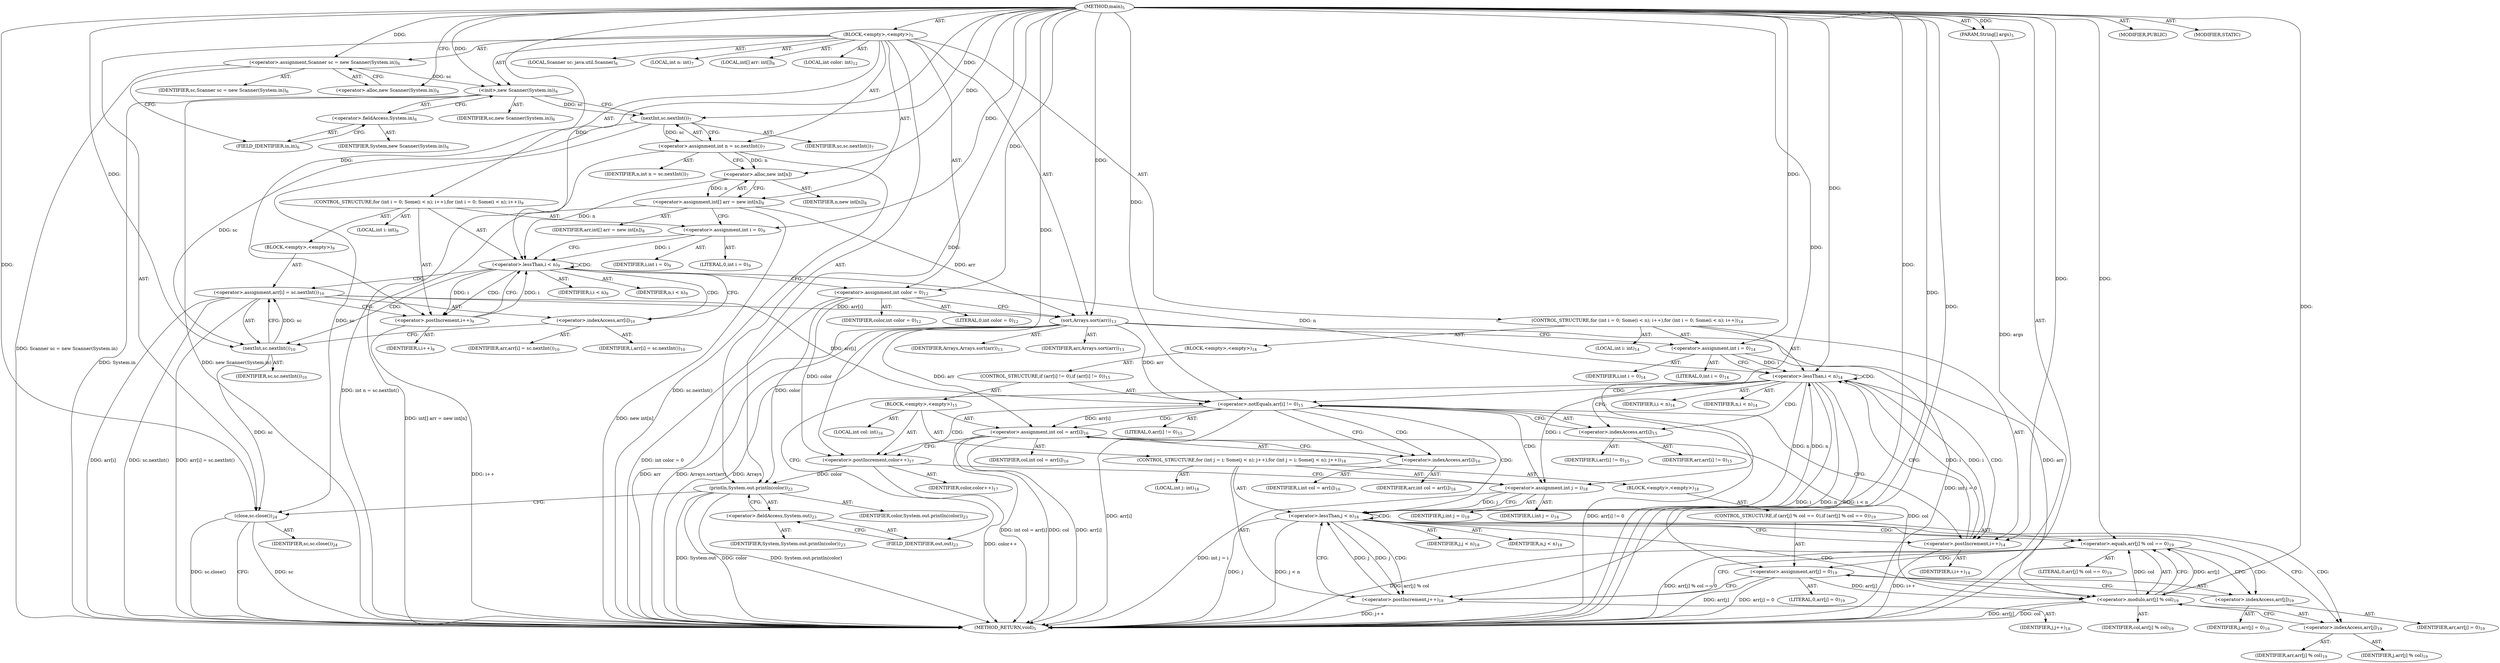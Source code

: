 digraph "main" {  
"19" [label = <(METHOD,main)<SUB>5</SUB>> ]
"20" [label = <(PARAM,String[] args)<SUB>5</SUB>> ]
"21" [label = <(BLOCK,&lt;empty&gt;,&lt;empty&gt;)<SUB>5</SUB>> ]
"4" [label = <(LOCAL,Scanner sc: java.util.Scanner)<SUB>6</SUB>> ]
"22" [label = <(&lt;operator&gt;.assignment,Scanner sc = new Scanner(System.in))<SUB>6</SUB>> ]
"23" [label = <(IDENTIFIER,sc,Scanner sc = new Scanner(System.in))<SUB>6</SUB>> ]
"24" [label = <(&lt;operator&gt;.alloc,new Scanner(System.in))<SUB>6</SUB>> ]
"25" [label = <(&lt;init&gt;,new Scanner(System.in))<SUB>6</SUB>> ]
"3" [label = <(IDENTIFIER,sc,new Scanner(System.in))<SUB>6</SUB>> ]
"26" [label = <(&lt;operator&gt;.fieldAccess,System.in)<SUB>6</SUB>> ]
"27" [label = <(IDENTIFIER,System,new Scanner(System.in))<SUB>6</SUB>> ]
"28" [label = <(FIELD_IDENTIFIER,in,in)<SUB>6</SUB>> ]
"29" [label = <(LOCAL,int n: int)<SUB>7</SUB>> ]
"30" [label = <(&lt;operator&gt;.assignment,int n = sc.nextInt())<SUB>7</SUB>> ]
"31" [label = <(IDENTIFIER,n,int n = sc.nextInt())<SUB>7</SUB>> ]
"32" [label = <(nextInt,sc.nextInt())<SUB>7</SUB>> ]
"33" [label = <(IDENTIFIER,sc,sc.nextInt())<SUB>7</SUB>> ]
"34" [label = <(LOCAL,int[] arr: int[])<SUB>8</SUB>> ]
"35" [label = <(&lt;operator&gt;.assignment,int[] arr = new int[n])<SUB>8</SUB>> ]
"36" [label = <(IDENTIFIER,arr,int[] arr = new int[n])<SUB>8</SUB>> ]
"37" [label = <(&lt;operator&gt;.alloc,new int[n])> ]
"38" [label = <(IDENTIFIER,n,new int[n])<SUB>8</SUB>> ]
"39" [label = <(CONTROL_STRUCTURE,for (int i = 0; Some(i &lt; n); i++),for (int i = 0; Some(i &lt; n); i++))<SUB>9</SUB>> ]
"40" [label = <(LOCAL,int i: int)<SUB>9</SUB>> ]
"41" [label = <(&lt;operator&gt;.assignment,int i = 0)<SUB>9</SUB>> ]
"42" [label = <(IDENTIFIER,i,int i = 0)<SUB>9</SUB>> ]
"43" [label = <(LITERAL,0,int i = 0)<SUB>9</SUB>> ]
"44" [label = <(&lt;operator&gt;.lessThan,i &lt; n)<SUB>9</SUB>> ]
"45" [label = <(IDENTIFIER,i,i &lt; n)<SUB>9</SUB>> ]
"46" [label = <(IDENTIFIER,n,i &lt; n)<SUB>9</SUB>> ]
"47" [label = <(&lt;operator&gt;.postIncrement,i++)<SUB>9</SUB>> ]
"48" [label = <(IDENTIFIER,i,i++)<SUB>9</SUB>> ]
"49" [label = <(BLOCK,&lt;empty&gt;,&lt;empty&gt;)<SUB>9</SUB>> ]
"50" [label = <(&lt;operator&gt;.assignment,arr[i] = sc.nextInt())<SUB>10</SUB>> ]
"51" [label = <(&lt;operator&gt;.indexAccess,arr[i])<SUB>10</SUB>> ]
"52" [label = <(IDENTIFIER,arr,arr[i] = sc.nextInt())<SUB>10</SUB>> ]
"53" [label = <(IDENTIFIER,i,arr[i] = sc.nextInt())<SUB>10</SUB>> ]
"54" [label = <(nextInt,sc.nextInt())<SUB>10</SUB>> ]
"55" [label = <(IDENTIFIER,sc,sc.nextInt())<SUB>10</SUB>> ]
"56" [label = <(LOCAL,int color: int)<SUB>12</SUB>> ]
"57" [label = <(&lt;operator&gt;.assignment,int color = 0)<SUB>12</SUB>> ]
"58" [label = <(IDENTIFIER,color,int color = 0)<SUB>12</SUB>> ]
"59" [label = <(LITERAL,0,int color = 0)<SUB>12</SUB>> ]
"60" [label = <(sort,Arrays.sort(arr))<SUB>13</SUB>> ]
"61" [label = <(IDENTIFIER,Arrays,Arrays.sort(arr))<SUB>13</SUB>> ]
"62" [label = <(IDENTIFIER,arr,Arrays.sort(arr))<SUB>13</SUB>> ]
"63" [label = <(CONTROL_STRUCTURE,for (int i = 0; Some(i &lt; n); i++),for (int i = 0; Some(i &lt; n); i++))<SUB>14</SUB>> ]
"64" [label = <(LOCAL,int i: int)<SUB>14</SUB>> ]
"65" [label = <(&lt;operator&gt;.assignment,int i = 0)<SUB>14</SUB>> ]
"66" [label = <(IDENTIFIER,i,int i = 0)<SUB>14</SUB>> ]
"67" [label = <(LITERAL,0,int i = 0)<SUB>14</SUB>> ]
"68" [label = <(&lt;operator&gt;.lessThan,i &lt; n)<SUB>14</SUB>> ]
"69" [label = <(IDENTIFIER,i,i &lt; n)<SUB>14</SUB>> ]
"70" [label = <(IDENTIFIER,n,i &lt; n)<SUB>14</SUB>> ]
"71" [label = <(&lt;operator&gt;.postIncrement,i++)<SUB>14</SUB>> ]
"72" [label = <(IDENTIFIER,i,i++)<SUB>14</SUB>> ]
"73" [label = <(BLOCK,&lt;empty&gt;,&lt;empty&gt;)<SUB>14</SUB>> ]
"74" [label = <(CONTROL_STRUCTURE,if (arr[i] != 0),if (arr[i] != 0))<SUB>15</SUB>> ]
"75" [label = <(&lt;operator&gt;.notEquals,arr[i] != 0)<SUB>15</SUB>> ]
"76" [label = <(&lt;operator&gt;.indexAccess,arr[i])<SUB>15</SUB>> ]
"77" [label = <(IDENTIFIER,arr,arr[i] != 0)<SUB>15</SUB>> ]
"78" [label = <(IDENTIFIER,i,arr[i] != 0)<SUB>15</SUB>> ]
"79" [label = <(LITERAL,0,arr[i] != 0)<SUB>15</SUB>> ]
"80" [label = <(BLOCK,&lt;empty&gt;,&lt;empty&gt;)<SUB>15</SUB>> ]
"81" [label = <(LOCAL,int col: int)<SUB>16</SUB>> ]
"82" [label = <(&lt;operator&gt;.assignment,int col = arr[i])<SUB>16</SUB>> ]
"83" [label = <(IDENTIFIER,col,int col = arr[i])<SUB>16</SUB>> ]
"84" [label = <(&lt;operator&gt;.indexAccess,arr[i])<SUB>16</SUB>> ]
"85" [label = <(IDENTIFIER,arr,int col = arr[i])<SUB>16</SUB>> ]
"86" [label = <(IDENTIFIER,i,int col = arr[i])<SUB>16</SUB>> ]
"87" [label = <(&lt;operator&gt;.postIncrement,color++)<SUB>17</SUB>> ]
"88" [label = <(IDENTIFIER,color,color++)<SUB>17</SUB>> ]
"89" [label = <(CONTROL_STRUCTURE,for (int j = i; Some(j &lt; n); j++),for (int j = i; Some(j &lt; n); j++))<SUB>18</SUB>> ]
"90" [label = <(LOCAL,int j: int)<SUB>18</SUB>> ]
"91" [label = <(&lt;operator&gt;.assignment,int j = i)<SUB>18</SUB>> ]
"92" [label = <(IDENTIFIER,j,int j = i)<SUB>18</SUB>> ]
"93" [label = <(IDENTIFIER,i,int j = i)<SUB>18</SUB>> ]
"94" [label = <(&lt;operator&gt;.lessThan,j &lt; n)<SUB>18</SUB>> ]
"95" [label = <(IDENTIFIER,j,j &lt; n)<SUB>18</SUB>> ]
"96" [label = <(IDENTIFIER,n,j &lt; n)<SUB>18</SUB>> ]
"97" [label = <(&lt;operator&gt;.postIncrement,j++)<SUB>18</SUB>> ]
"98" [label = <(IDENTIFIER,j,j++)<SUB>18</SUB>> ]
"99" [label = <(BLOCK,&lt;empty&gt;,&lt;empty&gt;)<SUB>18</SUB>> ]
"100" [label = <(CONTROL_STRUCTURE,if (arr[j] % col == 0),if (arr[j] % col == 0))<SUB>19</SUB>> ]
"101" [label = <(&lt;operator&gt;.equals,arr[j] % col == 0)<SUB>19</SUB>> ]
"102" [label = <(&lt;operator&gt;.modulo,arr[j] % col)<SUB>19</SUB>> ]
"103" [label = <(&lt;operator&gt;.indexAccess,arr[j])<SUB>19</SUB>> ]
"104" [label = <(IDENTIFIER,arr,arr[j] % col)<SUB>19</SUB>> ]
"105" [label = <(IDENTIFIER,j,arr[j] % col)<SUB>19</SUB>> ]
"106" [label = <(IDENTIFIER,col,arr[j] % col)<SUB>19</SUB>> ]
"107" [label = <(LITERAL,0,arr[j] % col == 0)<SUB>19</SUB>> ]
"108" [label = <(&lt;operator&gt;.assignment,arr[j] = 0)<SUB>19</SUB>> ]
"109" [label = <(&lt;operator&gt;.indexAccess,arr[j])<SUB>19</SUB>> ]
"110" [label = <(IDENTIFIER,arr,arr[j] = 0)<SUB>19</SUB>> ]
"111" [label = <(IDENTIFIER,j,arr[j] = 0)<SUB>19</SUB>> ]
"112" [label = <(LITERAL,0,arr[j] = 0)<SUB>19</SUB>> ]
"113" [label = <(println,System.out.println(color))<SUB>23</SUB>> ]
"114" [label = <(&lt;operator&gt;.fieldAccess,System.out)<SUB>23</SUB>> ]
"115" [label = <(IDENTIFIER,System,System.out.println(color))<SUB>23</SUB>> ]
"116" [label = <(FIELD_IDENTIFIER,out,out)<SUB>23</SUB>> ]
"117" [label = <(IDENTIFIER,color,System.out.println(color))<SUB>23</SUB>> ]
"118" [label = <(close,sc.close())<SUB>24</SUB>> ]
"119" [label = <(IDENTIFIER,sc,sc.close())<SUB>24</SUB>> ]
"120" [label = <(MODIFIER,PUBLIC)> ]
"121" [label = <(MODIFIER,STATIC)> ]
"122" [label = <(METHOD_RETURN,void)<SUB>5</SUB>> ]
  "19" -> "20"  [ label = "AST: "] 
  "19" -> "21"  [ label = "AST: "] 
  "19" -> "120"  [ label = "AST: "] 
  "19" -> "121"  [ label = "AST: "] 
  "19" -> "122"  [ label = "AST: "] 
  "21" -> "4"  [ label = "AST: "] 
  "21" -> "22"  [ label = "AST: "] 
  "21" -> "25"  [ label = "AST: "] 
  "21" -> "29"  [ label = "AST: "] 
  "21" -> "30"  [ label = "AST: "] 
  "21" -> "34"  [ label = "AST: "] 
  "21" -> "35"  [ label = "AST: "] 
  "21" -> "39"  [ label = "AST: "] 
  "21" -> "56"  [ label = "AST: "] 
  "21" -> "57"  [ label = "AST: "] 
  "21" -> "60"  [ label = "AST: "] 
  "21" -> "63"  [ label = "AST: "] 
  "21" -> "113"  [ label = "AST: "] 
  "21" -> "118"  [ label = "AST: "] 
  "22" -> "23"  [ label = "AST: "] 
  "22" -> "24"  [ label = "AST: "] 
  "25" -> "3"  [ label = "AST: "] 
  "25" -> "26"  [ label = "AST: "] 
  "26" -> "27"  [ label = "AST: "] 
  "26" -> "28"  [ label = "AST: "] 
  "30" -> "31"  [ label = "AST: "] 
  "30" -> "32"  [ label = "AST: "] 
  "32" -> "33"  [ label = "AST: "] 
  "35" -> "36"  [ label = "AST: "] 
  "35" -> "37"  [ label = "AST: "] 
  "37" -> "38"  [ label = "AST: "] 
  "39" -> "40"  [ label = "AST: "] 
  "39" -> "41"  [ label = "AST: "] 
  "39" -> "44"  [ label = "AST: "] 
  "39" -> "47"  [ label = "AST: "] 
  "39" -> "49"  [ label = "AST: "] 
  "41" -> "42"  [ label = "AST: "] 
  "41" -> "43"  [ label = "AST: "] 
  "44" -> "45"  [ label = "AST: "] 
  "44" -> "46"  [ label = "AST: "] 
  "47" -> "48"  [ label = "AST: "] 
  "49" -> "50"  [ label = "AST: "] 
  "50" -> "51"  [ label = "AST: "] 
  "50" -> "54"  [ label = "AST: "] 
  "51" -> "52"  [ label = "AST: "] 
  "51" -> "53"  [ label = "AST: "] 
  "54" -> "55"  [ label = "AST: "] 
  "57" -> "58"  [ label = "AST: "] 
  "57" -> "59"  [ label = "AST: "] 
  "60" -> "61"  [ label = "AST: "] 
  "60" -> "62"  [ label = "AST: "] 
  "63" -> "64"  [ label = "AST: "] 
  "63" -> "65"  [ label = "AST: "] 
  "63" -> "68"  [ label = "AST: "] 
  "63" -> "71"  [ label = "AST: "] 
  "63" -> "73"  [ label = "AST: "] 
  "65" -> "66"  [ label = "AST: "] 
  "65" -> "67"  [ label = "AST: "] 
  "68" -> "69"  [ label = "AST: "] 
  "68" -> "70"  [ label = "AST: "] 
  "71" -> "72"  [ label = "AST: "] 
  "73" -> "74"  [ label = "AST: "] 
  "74" -> "75"  [ label = "AST: "] 
  "74" -> "80"  [ label = "AST: "] 
  "75" -> "76"  [ label = "AST: "] 
  "75" -> "79"  [ label = "AST: "] 
  "76" -> "77"  [ label = "AST: "] 
  "76" -> "78"  [ label = "AST: "] 
  "80" -> "81"  [ label = "AST: "] 
  "80" -> "82"  [ label = "AST: "] 
  "80" -> "87"  [ label = "AST: "] 
  "80" -> "89"  [ label = "AST: "] 
  "82" -> "83"  [ label = "AST: "] 
  "82" -> "84"  [ label = "AST: "] 
  "84" -> "85"  [ label = "AST: "] 
  "84" -> "86"  [ label = "AST: "] 
  "87" -> "88"  [ label = "AST: "] 
  "89" -> "90"  [ label = "AST: "] 
  "89" -> "91"  [ label = "AST: "] 
  "89" -> "94"  [ label = "AST: "] 
  "89" -> "97"  [ label = "AST: "] 
  "89" -> "99"  [ label = "AST: "] 
  "91" -> "92"  [ label = "AST: "] 
  "91" -> "93"  [ label = "AST: "] 
  "94" -> "95"  [ label = "AST: "] 
  "94" -> "96"  [ label = "AST: "] 
  "97" -> "98"  [ label = "AST: "] 
  "99" -> "100"  [ label = "AST: "] 
  "100" -> "101"  [ label = "AST: "] 
  "100" -> "108"  [ label = "AST: "] 
  "101" -> "102"  [ label = "AST: "] 
  "101" -> "107"  [ label = "AST: "] 
  "102" -> "103"  [ label = "AST: "] 
  "102" -> "106"  [ label = "AST: "] 
  "103" -> "104"  [ label = "AST: "] 
  "103" -> "105"  [ label = "AST: "] 
  "108" -> "109"  [ label = "AST: "] 
  "108" -> "112"  [ label = "AST: "] 
  "109" -> "110"  [ label = "AST: "] 
  "109" -> "111"  [ label = "AST: "] 
  "113" -> "114"  [ label = "AST: "] 
  "113" -> "117"  [ label = "AST: "] 
  "114" -> "115"  [ label = "AST: "] 
  "114" -> "116"  [ label = "AST: "] 
  "118" -> "119"  [ label = "AST: "] 
  "22" -> "28"  [ label = "CFG: "] 
  "25" -> "32"  [ label = "CFG: "] 
  "30" -> "37"  [ label = "CFG: "] 
  "35" -> "41"  [ label = "CFG: "] 
  "57" -> "60"  [ label = "CFG: "] 
  "60" -> "65"  [ label = "CFG: "] 
  "113" -> "118"  [ label = "CFG: "] 
  "118" -> "122"  [ label = "CFG: "] 
  "24" -> "22"  [ label = "CFG: "] 
  "26" -> "25"  [ label = "CFG: "] 
  "32" -> "30"  [ label = "CFG: "] 
  "37" -> "35"  [ label = "CFG: "] 
  "41" -> "44"  [ label = "CFG: "] 
  "44" -> "51"  [ label = "CFG: "] 
  "44" -> "57"  [ label = "CFG: "] 
  "47" -> "44"  [ label = "CFG: "] 
  "65" -> "68"  [ label = "CFG: "] 
  "68" -> "76"  [ label = "CFG: "] 
  "68" -> "116"  [ label = "CFG: "] 
  "71" -> "68"  [ label = "CFG: "] 
  "114" -> "113"  [ label = "CFG: "] 
  "28" -> "26"  [ label = "CFG: "] 
  "50" -> "47"  [ label = "CFG: "] 
  "116" -> "114"  [ label = "CFG: "] 
  "51" -> "54"  [ label = "CFG: "] 
  "54" -> "50"  [ label = "CFG: "] 
  "75" -> "84"  [ label = "CFG: "] 
  "75" -> "71"  [ label = "CFG: "] 
  "76" -> "75"  [ label = "CFG: "] 
  "82" -> "87"  [ label = "CFG: "] 
  "87" -> "91"  [ label = "CFG: "] 
  "84" -> "82"  [ label = "CFG: "] 
  "91" -> "94"  [ label = "CFG: "] 
  "94" -> "103"  [ label = "CFG: "] 
  "94" -> "71"  [ label = "CFG: "] 
  "97" -> "94"  [ label = "CFG: "] 
  "101" -> "109"  [ label = "CFG: "] 
  "101" -> "97"  [ label = "CFG: "] 
  "108" -> "97"  [ label = "CFG: "] 
  "102" -> "101"  [ label = "CFG: "] 
  "109" -> "108"  [ label = "CFG: "] 
  "103" -> "102"  [ label = "CFG: "] 
  "19" -> "24"  [ label = "CFG: "] 
  "20" -> "122"  [ label = "DDG: args"] 
  "22" -> "122"  [ label = "DDG: Scanner sc = new Scanner(System.in)"] 
  "25" -> "122"  [ label = "DDG: System.in"] 
  "25" -> "122"  [ label = "DDG: new Scanner(System.in)"] 
  "30" -> "122"  [ label = "DDG: sc.nextInt()"] 
  "30" -> "122"  [ label = "DDG: int n = sc.nextInt()"] 
  "35" -> "122"  [ label = "DDG: new int[n]"] 
  "35" -> "122"  [ label = "DDG: int[] arr = new int[n]"] 
  "57" -> "122"  [ label = "DDG: int color = 0"] 
  "60" -> "122"  [ label = "DDG: arr"] 
  "60" -> "122"  [ label = "DDG: Arrays.sort(arr)"] 
  "65" -> "122"  [ label = "DDG: int i = 0"] 
  "68" -> "122"  [ label = "DDG: i"] 
  "68" -> "122"  [ label = "DDG: n"] 
  "68" -> "122"  [ label = "DDG: i &lt; n"] 
  "113" -> "122"  [ label = "DDG: System.out"] 
  "113" -> "122"  [ label = "DDG: color"] 
  "113" -> "122"  [ label = "DDG: System.out.println(color)"] 
  "118" -> "122"  [ label = "DDG: sc"] 
  "118" -> "122"  [ label = "DDG: sc.close()"] 
  "75" -> "122"  [ label = "DDG: arr[i]"] 
  "75" -> "122"  [ label = "DDG: arr[i] != 0"] 
  "82" -> "122"  [ label = "DDG: col"] 
  "82" -> "122"  [ label = "DDG: arr[i]"] 
  "82" -> "122"  [ label = "DDG: int col = arr[i]"] 
  "87" -> "122"  [ label = "DDG: color++"] 
  "91" -> "122"  [ label = "DDG: int j = i"] 
  "94" -> "122"  [ label = "DDG: j"] 
  "94" -> "122"  [ label = "DDG: j &lt; n"] 
  "71" -> "122"  [ label = "DDG: i++"] 
  "102" -> "122"  [ label = "DDG: arr[j]"] 
  "102" -> "122"  [ label = "DDG: col"] 
  "101" -> "122"  [ label = "DDG: arr[j] % col"] 
  "101" -> "122"  [ label = "DDG: arr[j] % col == 0"] 
  "108" -> "122"  [ label = "DDG: arr[j]"] 
  "108" -> "122"  [ label = "DDG: arr[j] = 0"] 
  "97" -> "122"  [ label = "DDG: j++"] 
  "50" -> "122"  [ label = "DDG: arr[i]"] 
  "50" -> "122"  [ label = "DDG: sc.nextInt()"] 
  "50" -> "122"  [ label = "DDG: arr[i] = sc.nextInt()"] 
  "47" -> "122"  [ label = "DDG: i++"] 
  "60" -> "122"  [ label = "DDG: Arrays"] 
  "19" -> "20"  [ label = "DDG: "] 
  "19" -> "22"  [ label = "DDG: "] 
  "32" -> "30"  [ label = "DDG: sc"] 
  "37" -> "35"  [ label = "DDG: n"] 
  "19" -> "57"  [ label = "DDG: "] 
  "22" -> "25"  [ label = "DDG: sc"] 
  "19" -> "25"  [ label = "DDG: "] 
  "19" -> "41"  [ label = "DDG: "] 
  "19" -> "60"  [ label = "DDG: "] 
  "35" -> "60"  [ label = "DDG: arr"] 
  "50" -> "60"  [ label = "DDG: arr[i]"] 
  "19" -> "65"  [ label = "DDG: "] 
  "57" -> "113"  [ label = "DDG: color"] 
  "87" -> "113"  [ label = "DDG: color"] 
  "19" -> "113"  [ label = "DDG: "] 
  "32" -> "118"  [ label = "DDG: sc"] 
  "54" -> "118"  [ label = "DDG: sc"] 
  "19" -> "118"  [ label = "DDG: "] 
  "25" -> "32"  [ label = "DDG: sc"] 
  "19" -> "32"  [ label = "DDG: "] 
  "30" -> "37"  [ label = "DDG: n"] 
  "19" -> "37"  [ label = "DDG: "] 
  "41" -> "44"  [ label = "DDG: i"] 
  "47" -> "44"  [ label = "DDG: i"] 
  "19" -> "44"  [ label = "DDG: "] 
  "37" -> "44"  [ label = "DDG: n"] 
  "44" -> "47"  [ label = "DDG: i"] 
  "19" -> "47"  [ label = "DDG: "] 
  "54" -> "50"  [ label = "DDG: sc"] 
  "65" -> "68"  [ label = "DDG: i"] 
  "71" -> "68"  [ label = "DDG: i"] 
  "19" -> "68"  [ label = "DDG: "] 
  "44" -> "68"  [ label = "DDG: n"] 
  "94" -> "68"  [ label = "DDG: n"] 
  "68" -> "71"  [ label = "DDG: i"] 
  "19" -> "71"  [ label = "DDG: "] 
  "32" -> "54"  [ label = "DDG: sc"] 
  "19" -> "54"  [ label = "DDG: "] 
  "60" -> "75"  [ label = "DDG: arr"] 
  "50" -> "75"  [ label = "DDG: arr[i]"] 
  "19" -> "75"  [ label = "DDG: "] 
  "60" -> "82"  [ label = "DDG: arr"] 
  "75" -> "82"  [ label = "DDG: arr[i]"] 
  "57" -> "87"  [ label = "DDG: color"] 
  "19" -> "87"  [ label = "DDG: "] 
  "68" -> "91"  [ label = "DDG: i"] 
  "19" -> "91"  [ label = "DDG: "] 
  "91" -> "94"  [ label = "DDG: j"] 
  "97" -> "94"  [ label = "DDG: j"] 
  "19" -> "94"  [ label = "DDG: "] 
  "68" -> "94"  [ label = "DDG: n"] 
  "94" -> "97"  [ label = "DDG: j"] 
  "19" -> "97"  [ label = "DDG: "] 
  "19" -> "108"  [ label = "DDG: "] 
  "102" -> "101"  [ label = "DDG: arr[j]"] 
  "102" -> "101"  [ label = "DDG: col"] 
  "19" -> "101"  [ label = "DDG: "] 
  "60" -> "102"  [ label = "DDG: arr"] 
  "108" -> "102"  [ label = "DDG: arr[j]"] 
  "82" -> "102"  [ label = "DDG: col"] 
  "19" -> "102"  [ label = "DDG: "] 
  "44" -> "47"  [ label = "CDG: "] 
  "44" -> "51"  [ label = "CDG: "] 
  "44" -> "50"  [ label = "CDG: "] 
  "44" -> "44"  [ label = "CDG: "] 
  "44" -> "54"  [ label = "CDG: "] 
  "68" -> "68"  [ label = "CDG: "] 
  "68" -> "75"  [ label = "CDG: "] 
  "68" -> "76"  [ label = "CDG: "] 
  "68" -> "71"  [ label = "CDG: "] 
  "75" -> "94"  [ label = "CDG: "] 
  "75" -> "84"  [ label = "CDG: "] 
  "75" -> "87"  [ label = "CDG: "] 
  "75" -> "91"  [ label = "CDG: "] 
  "75" -> "82"  [ label = "CDG: "] 
  "94" -> "94"  [ label = "CDG: "] 
  "94" -> "102"  [ label = "CDG: "] 
  "94" -> "103"  [ label = "CDG: "] 
  "94" -> "97"  [ label = "CDG: "] 
  "94" -> "101"  [ label = "CDG: "] 
  "101" -> "108"  [ label = "CDG: "] 
  "101" -> "109"  [ label = "CDG: "] 
}
